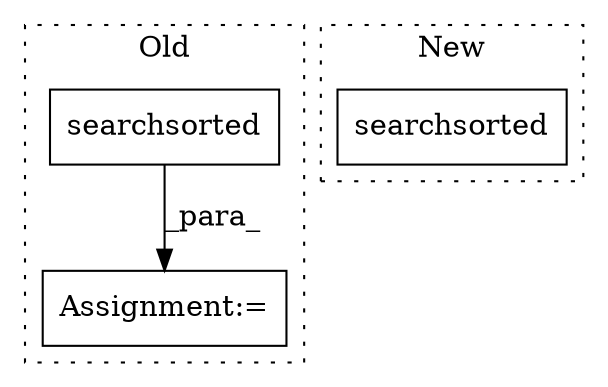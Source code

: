 digraph G {
subgraph cluster0 {
1 [label="searchsorted" a="32" s="27290,27333" l="13,1" shape="box"];
3 [label="Assignment:=" a="7" s="27289" l="1" shape="box"];
label = "Old";
style="dotted";
}
subgraph cluster1 {
2 [label="searchsorted" a="32" s="27268,27288" l="13,1" shape="box"];
label = "New";
style="dotted";
}
1 -> 3 [label="_para_"];
}